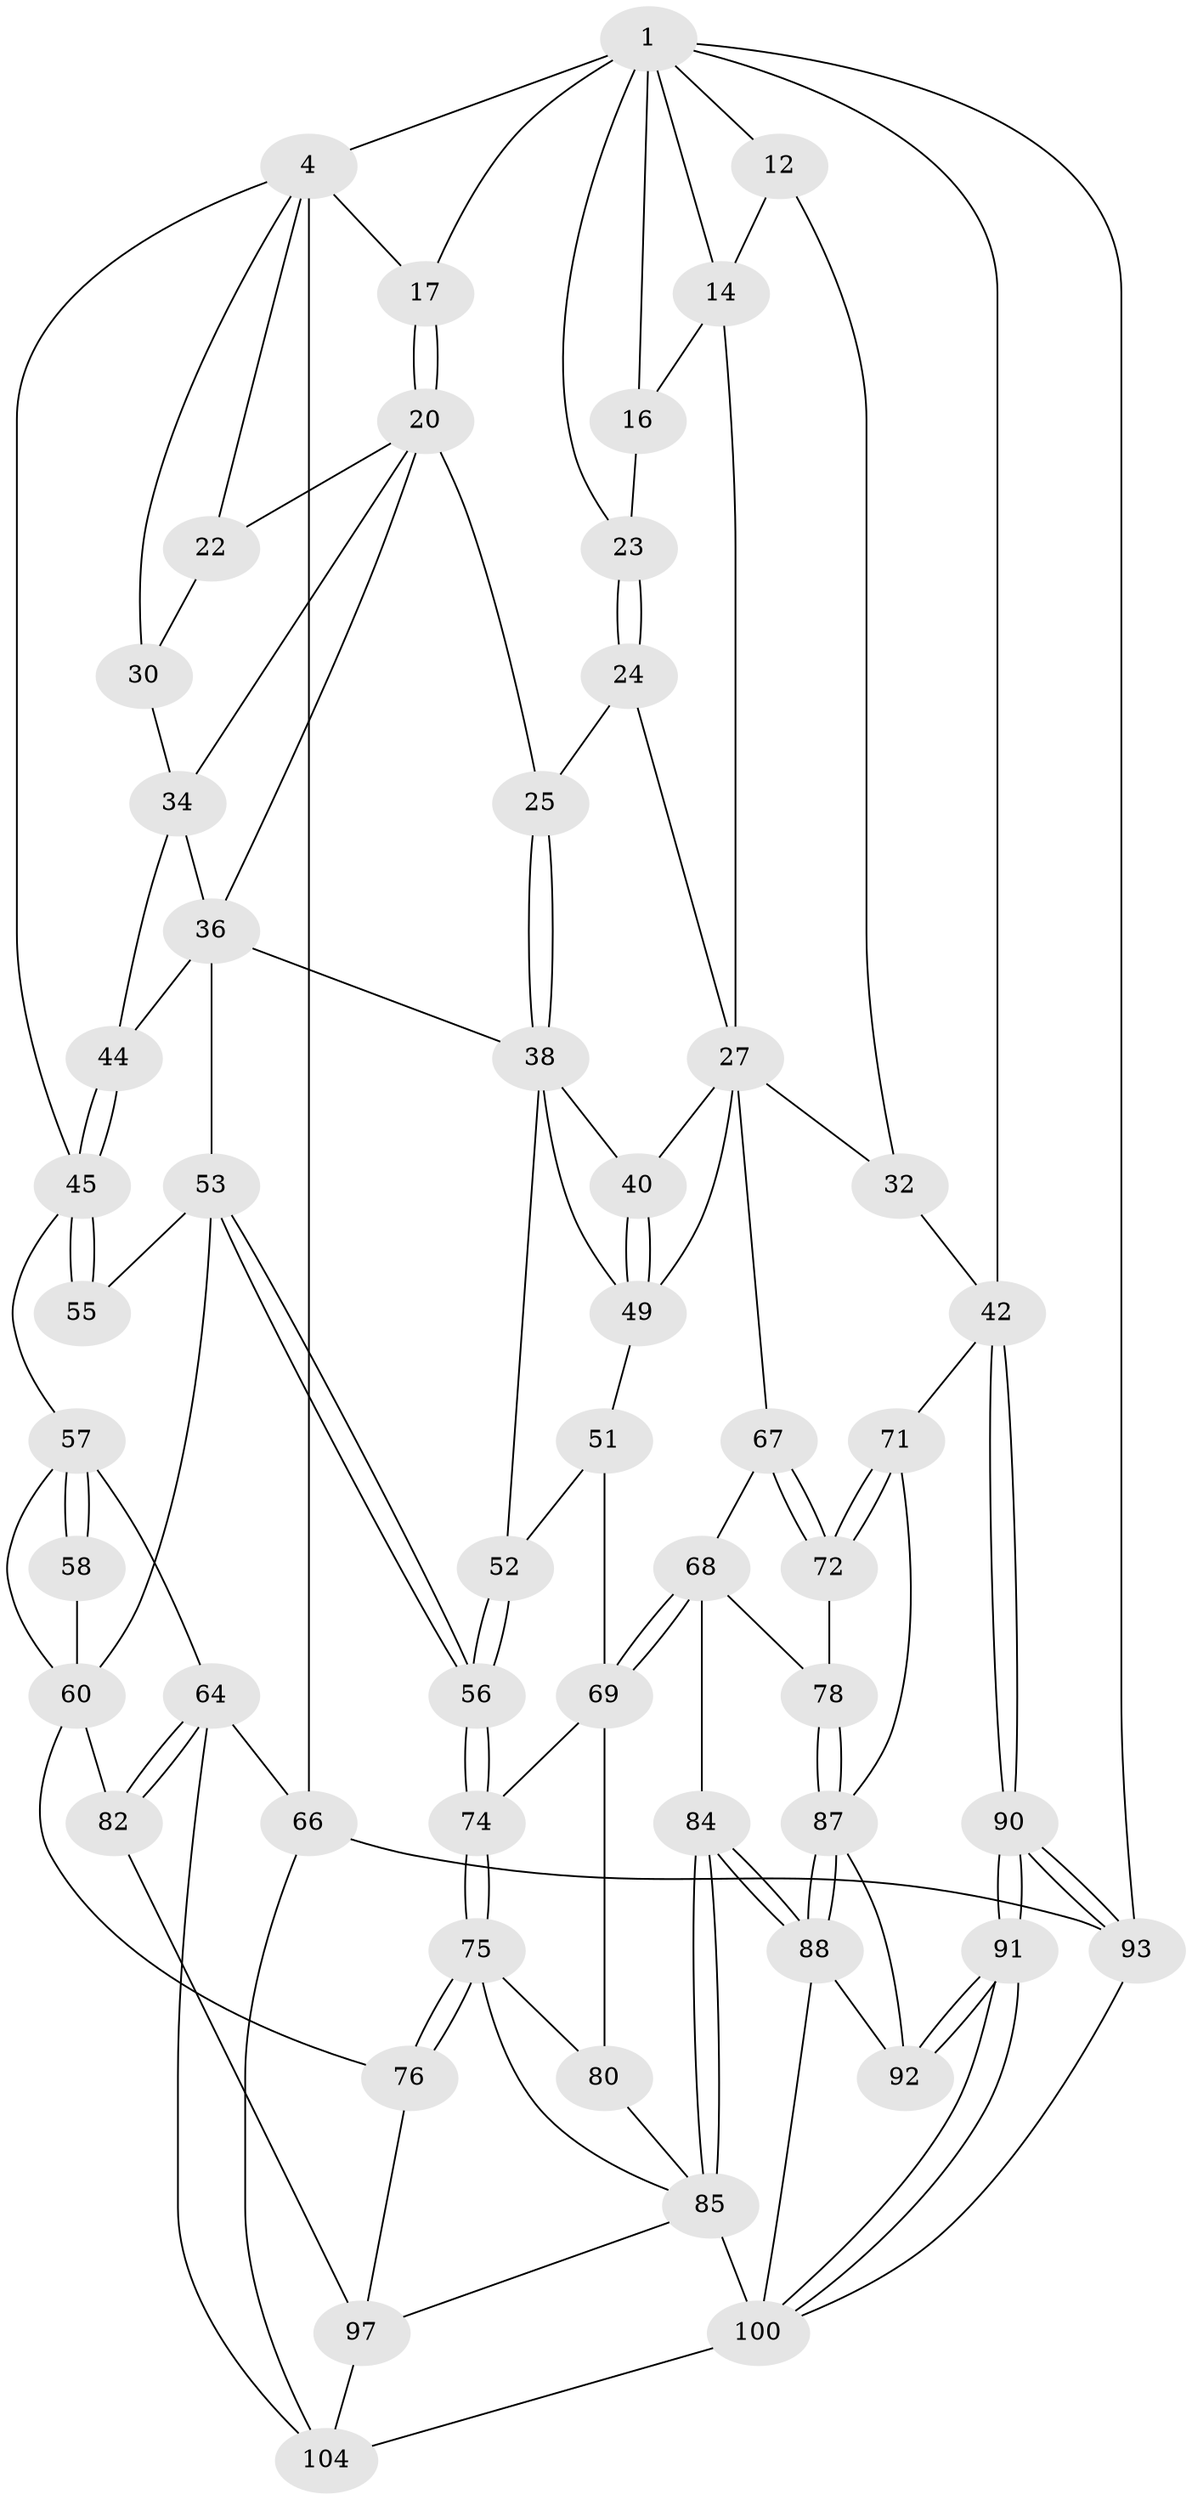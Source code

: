 // original degree distribution, {3: 0.037037037037037035, 4: 0.21296296296296297, 6: 0.23148148148148148, 5: 0.5185185185185185}
// Generated by graph-tools (version 1.1) at 2025/28/03/15/25 16:28:02]
// undirected, 54 vertices, 125 edges
graph export_dot {
graph [start="1"]
  node [color=gray90,style=filled];
  1 [pos="+0.7129990158281241+0",super="+2+8"];
  4 [pos="+0+0",super="+31+5"];
  12 [pos="+0.8669414954062119+0.06826924414340096",super="+13+18"];
  14 [pos="+0.7720557034464416+0.14643144533245112",super="+15"];
  16 [pos="+0.6309938156023599+0.15041203631527703"];
  17 [pos="+0.411594185642547+0.08076583908111515"];
  20 [pos="+0.3925324541316911+0.16495762436798497",super="+21+26"];
  22 [pos="+0.26834192796274914+0.1435641601237952"];
  23 [pos="+0.5665472033051419+0.1349087987668441"];
  24 [pos="+0.5194078078335292+0.1891603522736131"];
  25 [pos="+0.5164241544456604+0.19051457028394084"];
  27 [pos="+0.6946312907175869+0.2401677419757396",super="+28+33"];
  30 [pos="+0.21759054195683236+0.2068767186259403"];
  32 [pos="+0.9244464412351472+0.4009382659243943"];
  34 [pos="+0.35821467579908395+0.18619402523356238",super="+35"];
  36 [pos="+0.44960127360556906+0.3914458105262011",super="+37"];
  38 [pos="+0.508528162602089+0.3569911906390971",super="+41+39"];
  40 [pos="+0.6322900740371781+0.2981432397666234"];
  42 [pos="+1+0.4388936392834548",super="+43"];
  44 [pos="+0.2357906096238646+0.3626355852330456"];
  45 [pos="+0.20414858182934653+0.3757711680749547",super="+46"];
  49 [pos="+0.7220193549546823+0.44988306508140213",super="+50"];
  51 [pos="+0.5155442633792751+0.48082567447183233"];
  52 [pos="+0.47401913210272384+0.43795116703787296"];
  53 [pos="+0.31132316620973444+0.5382912073740024",super="+54"];
  55 [pos="+0.19152655007421346+0.43050748752837364"];
  56 [pos="+0.33938362915863035+0.5651993915364393"];
  57 [pos="+0+0.41912423338110033",super="+63"];
  58 [pos="+0.022454618265706716+0.4604170394259625",super="+59"];
  60 [pos="+0.1743996538096584+0.5951601551939405",super="+61+77"];
  64 [pos="+0+0.7531935634475984",super="+65"];
  66 [pos="+0+1"];
  67 [pos="+0.7293001234770977+0.534160368479407"];
  68 [pos="+0.7120022797141833+0.563244679779185",super="+79"];
  69 [pos="+0.5548216575990049+0.5928421951912849",super="+70"];
  71 [pos="+0.9096974045199888+0.629785628488726"];
  72 [pos="+0.8631950242561631+0.6279544796477032"];
  74 [pos="+0.3401551680751112+0.5750081656916765"];
  75 [pos="+0.2668709197745235+0.72065676226072",super="+81"];
  76 [pos="+0.26397829765775+0.7212491974314676"];
  78 [pos="+0.7786301877563547+0.6568902047626602"];
  80 [pos="+0.432682539023398+0.6687066238838254",super="+83"];
  82 [pos="+0+0.7407510710627719",super="+99"];
  84 [pos="+0.6304531668300261+0.7910287969406962"];
  85 [pos="+0.5912114060497109+0.8183670599257065",super="+86"];
  87 [pos="+0.7907234427211092+0.7273587714415223",super="+89"];
  88 [pos="+0.77205023043051+0.7556307492744028",super="+94"];
  90 [pos="+1+1"];
  91 [pos="+1+1"];
  92 [pos="+0.9049286614182589+0.7048897697664008"];
  93 [pos="+1+1"];
  97 [pos="+0.2757234891872133+1",super="+98"];
  100 [pos="+0.8496435136355931+0.8267438863161068",super="+101"];
  104 [pos="+0.10482257017283116+0.9139727588565526",super="+105"];
  1 -- 4 [weight=2];
  1 -- 42;
  1 -- 12 [weight=2];
  1 -- 93;
  1 -- 16;
  1 -- 17;
  1 -- 23;
  1 -- 14;
  4 -- 66;
  4 -- 30;
  4 -- 17;
  4 -- 22;
  4 -- 45;
  12 -- 32;
  12 -- 14;
  14 -- 16;
  14 -- 27;
  16 -- 23;
  17 -- 20;
  17 -- 20;
  20 -- 34;
  20 -- 22;
  20 -- 25;
  20 -- 36;
  22 -- 30;
  23 -- 24;
  23 -- 24;
  24 -- 25;
  24 -- 27;
  25 -- 38;
  25 -- 38;
  27 -- 40;
  27 -- 32;
  27 -- 49;
  27 -- 67;
  30 -- 34;
  32 -- 42;
  34 -- 44;
  34 -- 36;
  36 -- 38;
  36 -- 53;
  36 -- 44;
  38 -- 40;
  38 -- 49;
  38 -- 52;
  40 -- 49;
  40 -- 49;
  42 -- 90;
  42 -- 90;
  42 -- 71;
  44 -- 45;
  44 -- 45;
  45 -- 55;
  45 -- 55;
  45 -- 57;
  49 -- 51;
  51 -- 52;
  51 -- 69;
  52 -- 56;
  52 -- 56;
  53 -- 56;
  53 -- 56;
  53 -- 60;
  53 -- 55;
  56 -- 74;
  56 -- 74;
  57 -- 58;
  57 -- 58;
  57 -- 64;
  57 -- 60;
  58 -- 60 [weight=2];
  60 -- 82;
  60 -- 76;
  64 -- 82;
  64 -- 82;
  64 -- 66;
  64 -- 104;
  66 -- 93;
  66 -- 104;
  67 -- 68;
  67 -- 72;
  67 -- 72;
  68 -- 69;
  68 -- 69;
  68 -- 78;
  68 -- 84;
  69 -- 80 [weight=2];
  69 -- 74;
  71 -- 72;
  71 -- 72;
  71 -- 87;
  72 -- 78;
  74 -- 75;
  74 -- 75;
  75 -- 76;
  75 -- 76;
  75 -- 80;
  75 -- 85;
  76 -- 97;
  78 -- 87;
  78 -- 87;
  80 -- 85;
  82 -- 97;
  84 -- 85;
  84 -- 85;
  84 -- 88;
  84 -- 88;
  85 -- 97;
  85 -- 100 [weight=3];
  87 -- 88;
  87 -- 88;
  87 -- 92;
  88 -- 100;
  88 -- 92;
  90 -- 91;
  90 -- 91;
  90 -- 93;
  90 -- 93;
  91 -- 92;
  91 -- 92;
  91 -- 100;
  91 -- 100;
  93 -- 100;
  97 -- 104;
  100 -- 104;
}
